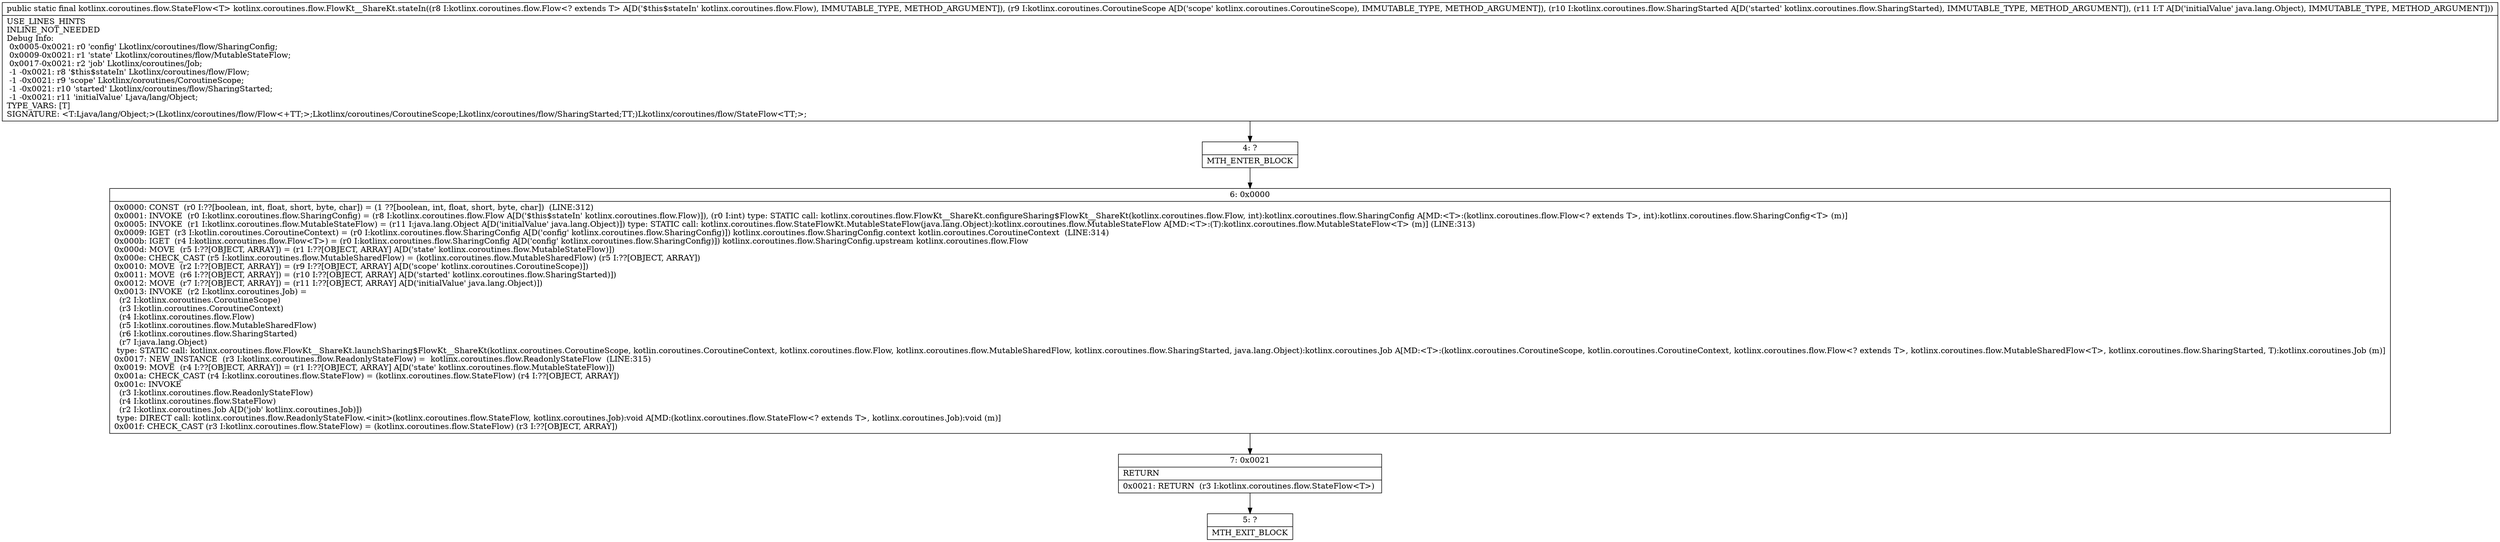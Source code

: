 digraph "CFG forkotlinx.coroutines.flow.FlowKt__ShareKt.stateIn(Lkotlinx\/coroutines\/flow\/Flow;Lkotlinx\/coroutines\/CoroutineScope;Lkotlinx\/coroutines\/flow\/SharingStarted;Ljava\/lang\/Object;)Lkotlinx\/coroutines\/flow\/StateFlow;" {
Node_4 [shape=record,label="{4\:\ ?|MTH_ENTER_BLOCK\l}"];
Node_6 [shape=record,label="{6\:\ 0x0000|0x0000: CONST  (r0 I:??[boolean, int, float, short, byte, char]) = (1 ??[boolean, int, float, short, byte, char])  (LINE:312)\l0x0001: INVOKE  (r0 I:kotlinx.coroutines.flow.SharingConfig) = (r8 I:kotlinx.coroutines.flow.Flow A[D('$this$stateIn' kotlinx.coroutines.flow.Flow)]), (r0 I:int) type: STATIC call: kotlinx.coroutines.flow.FlowKt__ShareKt.configureSharing$FlowKt__ShareKt(kotlinx.coroutines.flow.Flow, int):kotlinx.coroutines.flow.SharingConfig A[MD:\<T\>:(kotlinx.coroutines.flow.Flow\<? extends T\>, int):kotlinx.coroutines.flow.SharingConfig\<T\> (m)]\l0x0005: INVOKE  (r1 I:kotlinx.coroutines.flow.MutableStateFlow) = (r11 I:java.lang.Object A[D('initialValue' java.lang.Object)]) type: STATIC call: kotlinx.coroutines.flow.StateFlowKt.MutableStateFlow(java.lang.Object):kotlinx.coroutines.flow.MutableStateFlow A[MD:\<T\>:(T):kotlinx.coroutines.flow.MutableStateFlow\<T\> (m)] (LINE:313)\l0x0009: IGET  (r3 I:kotlin.coroutines.CoroutineContext) = (r0 I:kotlinx.coroutines.flow.SharingConfig A[D('config' kotlinx.coroutines.flow.SharingConfig)]) kotlinx.coroutines.flow.SharingConfig.context kotlin.coroutines.CoroutineContext  (LINE:314)\l0x000b: IGET  (r4 I:kotlinx.coroutines.flow.Flow\<T\>) = (r0 I:kotlinx.coroutines.flow.SharingConfig A[D('config' kotlinx.coroutines.flow.SharingConfig)]) kotlinx.coroutines.flow.SharingConfig.upstream kotlinx.coroutines.flow.Flow \l0x000d: MOVE  (r5 I:??[OBJECT, ARRAY]) = (r1 I:??[OBJECT, ARRAY] A[D('state' kotlinx.coroutines.flow.MutableStateFlow)]) \l0x000e: CHECK_CAST (r5 I:kotlinx.coroutines.flow.MutableSharedFlow) = (kotlinx.coroutines.flow.MutableSharedFlow) (r5 I:??[OBJECT, ARRAY]) \l0x0010: MOVE  (r2 I:??[OBJECT, ARRAY]) = (r9 I:??[OBJECT, ARRAY] A[D('scope' kotlinx.coroutines.CoroutineScope)]) \l0x0011: MOVE  (r6 I:??[OBJECT, ARRAY]) = (r10 I:??[OBJECT, ARRAY] A[D('started' kotlinx.coroutines.flow.SharingStarted)]) \l0x0012: MOVE  (r7 I:??[OBJECT, ARRAY]) = (r11 I:??[OBJECT, ARRAY] A[D('initialValue' java.lang.Object)]) \l0x0013: INVOKE  (r2 I:kotlinx.coroutines.Job) = \l  (r2 I:kotlinx.coroutines.CoroutineScope)\l  (r3 I:kotlin.coroutines.CoroutineContext)\l  (r4 I:kotlinx.coroutines.flow.Flow)\l  (r5 I:kotlinx.coroutines.flow.MutableSharedFlow)\l  (r6 I:kotlinx.coroutines.flow.SharingStarted)\l  (r7 I:java.lang.Object)\l type: STATIC call: kotlinx.coroutines.flow.FlowKt__ShareKt.launchSharing$FlowKt__ShareKt(kotlinx.coroutines.CoroutineScope, kotlin.coroutines.CoroutineContext, kotlinx.coroutines.flow.Flow, kotlinx.coroutines.flow.MutableSharedFlow, kotlinx.coroutines.flow.SharingStarted, java.lang.Object):kotlinx.coroutines.Job A[MD:\<T\>:(kotlinx.coroutines.CoroutineScope, kotlin.coroutines.CoroutineContext, kotlinx.coroutines.flow.Flow\<? extends T\>, kotlinx.coroutines.flow.MutableSharedFlow\<T\>, kotlinx.coroutines.flow.SharingStarted, T):kotlinx.coroutines.Job (m)]\l0x0017: NEW_INSTANCE  (r3 I:kotlinx.coroutines.flow.ReadonlyStateFlow) =  kotlinx.coroutines.flow.ReadonlyStateFlow  (LINE:315)\l0x0019: MOVE  (r4 I:??[OBJECT, ARRAY]) = (r1 I:??[OBJECT, ARRAY] A[D('state' kotlinx.coroutines.flow.MutableStateFlow)]) \l0x001a: CHECK_CAST (r4 I:kotlinx.coroutines.flow.StateFlow) = (kotlinx.coroutines.flow.StateFlow) (r4 I:??[OBJECT, ARRAY]) \l0x001c: INVOKE  \l  (r3 I:kotlinx.coroutines.flow.ReadonlyStateFlow)\l  (r4 I:kotlinx.coroutines.flow.StateFlow)\l  (r2 I:kotlinx.coroutines.Job A[D('job' kotlinx.coroutines.Job)])\l type: DIRECT call: kotlinx.coroutines.flow.ReadonlyStateFlow.\<init\>(kotlinx.coroutines.flow.StateFlow, kotlinx.coroutines.Job):void A[MD:(kotlinx.coroutines.flow.StateFlow\<? extends T\>, kotlinx.coroutines.Job):void (m)]\l0x001f: CHECK_CAST (r3 I:kotlinx.coroutines.flow.StateFlow) = (kotlinx.coroutines.flow.StateFlow) (r3 I:??[OBJECT, ARRAY]) \l}"];
Node_7 [shape=record,label="{7\:\ 0x0021|RETURN\l|0x0021: RETURN  (r3 I:kotlinx.coroutines.flow.StateFlow\<T\>) \l}"];
Node_5 [shape=record,label="{5\:\ ?|MTH_EXIT_BLOCK\l}"];
MethodNode[shape=record,label="{public static final kotlinx.coroutines.flow.StateFlow\<T\> kotlinx.coroutines.flow.FlowKt__ShareKt.stateIn((r8 I:kotlinx.coroutines.flow.Flow\<? extends T\> A[D('$this$stateIn' kotlinx.coroutines.flow.Flow), IMMUTABLE_TYPE, METHOD_ARGUMENT]), (r9 I:kotlinx.coroutines.CoroutineScope A[D('scope' kotlinx.coroutines.CoroutineScope), IMMUTABLE_TYPE, METHOD_ARGUMENT]), (r10 I:kotlinx.coroutines.flow.SharingStarted A[D('started' kotlinx.coroutines.flow.SharingStarted), IMMUTABLE_TYPE, METHOD_ARGUMENT]), (r11 I:T A[D('initialValue' java.lang.Object), IMMUTABLE_TYPE, METHOD_ARGUMENT]))  | USE_LINES_HINTS\lINLINE_NOT_NEEDED\lDebug Info:\l  0x0005\-0x0021: r0 'config' Lkotlinx\/coroutines\/flow\/SharingConfig;\l  0x0009\-0x0021: r1 'state' Lkotlinx\/coroutines\/flow\/MutableStateFlow;\l  0x0017\-0x0021: r2 'job' Lkotlinx\/coroutines\/Job;\l  \-1 \-0x0021: r8 '$this$stateIn' Lkotlinx\/coroutines\/flow\/Flow;\l  \-1 \-0x0021: r9 'scope' Lkotlinx\/coroutines\/CoroutineScope;\l  \-1 \-0x0021: r10 'started' Lkotlinx\/coroutines\/flow\/SharingStarted;\l  \-1 \-0x0021: r11 'initialValue' Ljava\/lang\/Object;\lTYPE_VARS: [T]\lSIGNATURE: \<T:Ljava\/lang\/Object;\>(Lkotlinx\/coroutines\/flow\/Flow\<+TT;\>;Lkotlinx\/coroutines\/CoroutineScope;Lkotlinx\/coroutines\/flow\/SharingStarted;TT;)Lkotlinx\/coroutines\/flow\/StateFlow\<TT;\>;\l}"];
MethodNode -> Node_4;Node_4 -> Node_6;
Node_6 -> Node_7;
Node_7 -> Node_5;
}

